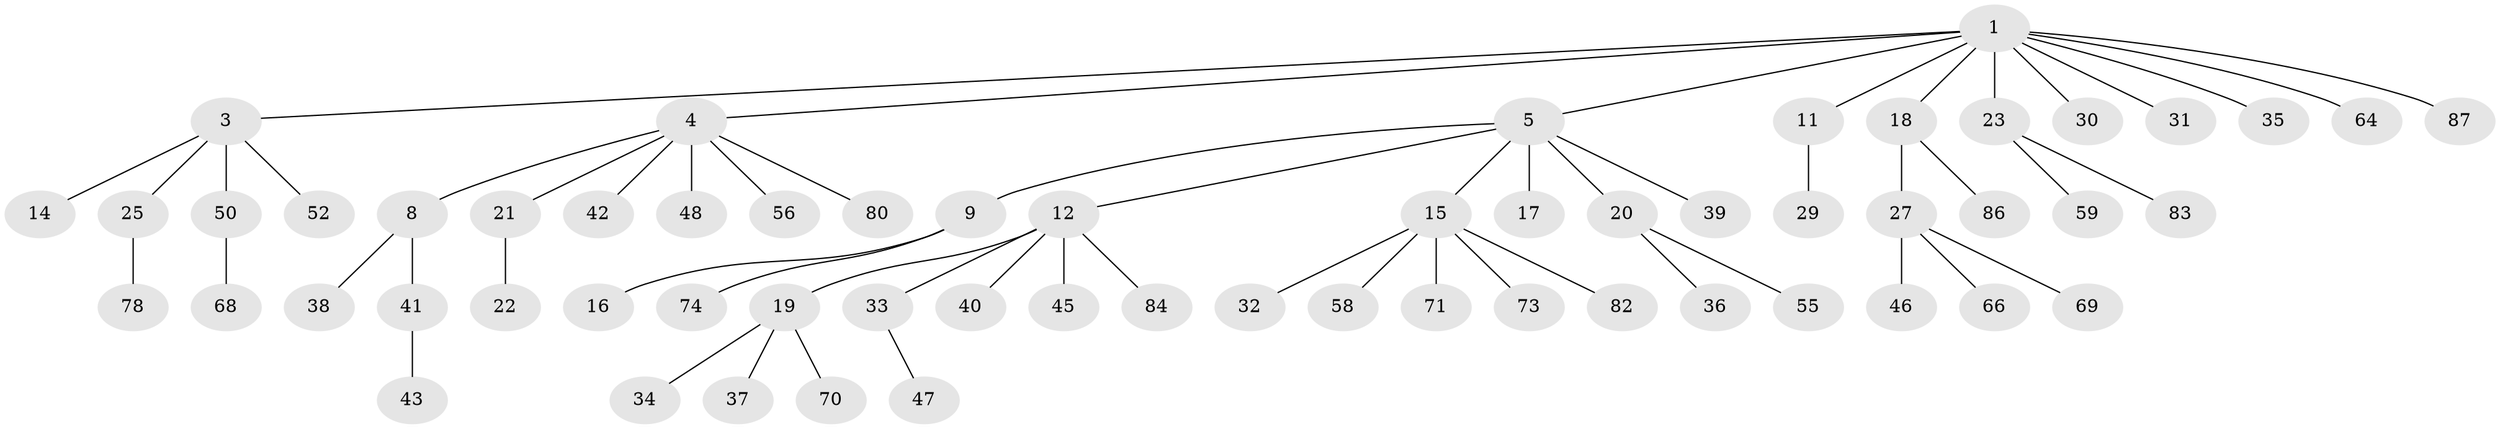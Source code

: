 // original degree distribution, {7: 0.022988505747126436, 6: 0.034482758620689655, 5: 0.011494252873563218, 3: 0.16091954022988506, 2: 0.19540229885057472, 1: 0.5402298850574713, 4: 0.034482758620689655}
// Generated by graph-tools (version 1.1) at 2025/19/03/04/25 18:19:21]
// undirected, 60 vertices, 59 edges
graph export_dot {
graph [start="1"]
  node [color=gray90,style=filled];
  1 [super="+2"];
  3;
  4;
  5 [super="+6+7"];
  8 [super="+13"];
  9;
  11;
  12;
  14;
  15 [super="+54"];
  16;
  17;
  18;
  19 [super="+76+26"];
  20;
  21;
  22 [super="+53"];
  23;
  25;
  27 [super="+49"];
  29 [super="+63"];
  30;
  31 [super="+81+72"];
  32;
  33 [super="+44"];
  34 [super="+51"];
  35 [super="+75"];
  36;
  37;
  38;
  39;
  40;
  41 [super="+61"];
  42;
  43;
  45;
  46;
  47;
  48;
  50;
  52;
  55 [super="+57"];
  56;
  58;
  59;
  64;
  66 [super="+85+67"];
  68 [super="+77"];
  69;
  70;
  71;
  73;
  74;
  78;
  80;
  82;
  83;
  84;
  86;
  87;
  1 -- 3;
  1 -- 5;
  1 -- 11;
  1 -- 31;
  1 -- 35;
  1 -- 87;
  1 -- 64;
  1 -- 18;
  1 -- 4;
  1 -- 23;
  1 -- 30;
  3 -- 14;
  3 -- 25;
  3 -- 50;
  3 -- 52;
  4 -- 8;
  4 -- 21;
  4 -- 42;
  4 -- 48;
  4 -- 56;
  4 -- 80;
  5 -- 9;
  5 -- 12;
  5 -- 17;
  5 -- 20;
  5 -- 39;
  5 -- 15;
  8 -- 41;
  8 -- 38;
  9 -- 16;
  9 -- 74;
  11 -- 29;
  12 -- 19;
  12 -- 33;
  12 -- 40;
  12 -- 45;
  12 -- 84;
  15 -- 32;
  15 -- 58;
  15 -- 73;
  15 -- 82;
  15 -- 71;
  18 -- 27;
  18 -- 86;
  19 -- 34;
  19 -- 37;
  19 -- 70;
  20 -- 36;
  20 -- 55;
  21 -- 22;
  23 -- 59;
  23 -- 83;
  25 -- 78;
  27 -- 46;
  27 -- 66;
  27 -- 69;
  33 -- 47;
  41 -- 43;
  50 -- 68;
}

